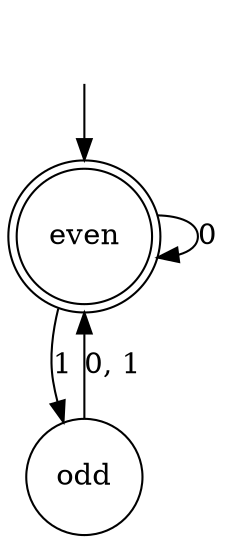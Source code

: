 digraph Automaton {

even [shape = doublecircle];

_nil [style = invis];

odd [shape = circle];

_nil -> even;

even -> odd [label = "1"];

odd -> even [label = "0, 1"];

even -> even [label = "0"];

}
